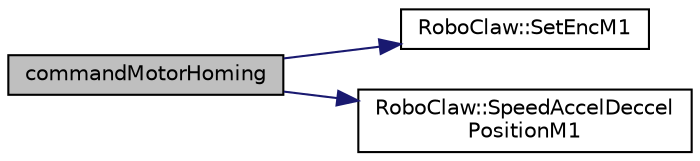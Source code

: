 digraph "commandMotorHoming"
{
 // LATEX_PDF_SIZE
  edge [fontname="Helvetica",fontsize="10",labelfontname="Helvetica",labelfontsize="10"];
  node [fontname="Helvetica",fontsize="10",shape=record];
  rankdir="LR";
  Node1 [label="commandMotorHoming",height=0.2,width=0.4,color="black", fillcolor="grey75", style="filled", fontcolor="black",tooltip=" "];
  Node1 -> Node2 [color="midnightblue",fontsize="10",style="solid",fontname="Helvetica"];
  Node2 [label="RoboClaw::SetEncM1",height=0.2,width=0.4,color="black", fillcolor="white", style="filled",URL="$class_robo_claw.html#a479108706e62b8edef9b176ace0e0dfe",tooltip=" "];
  Node1 -> Node3 [color="midnightblue",fontsize="10",style="solid",fontname="Helvetica"];
  Node3 [label="RoboClaw::SpeedAccelDeccel\lPositionM1",height=0.2,width=0.4,color="black", fillcolor="white", style="filled",URL="$class_robo_claw.html#a6d676288a7ba6e0fd698692f40fee4a6",tooltip=" "];
}
